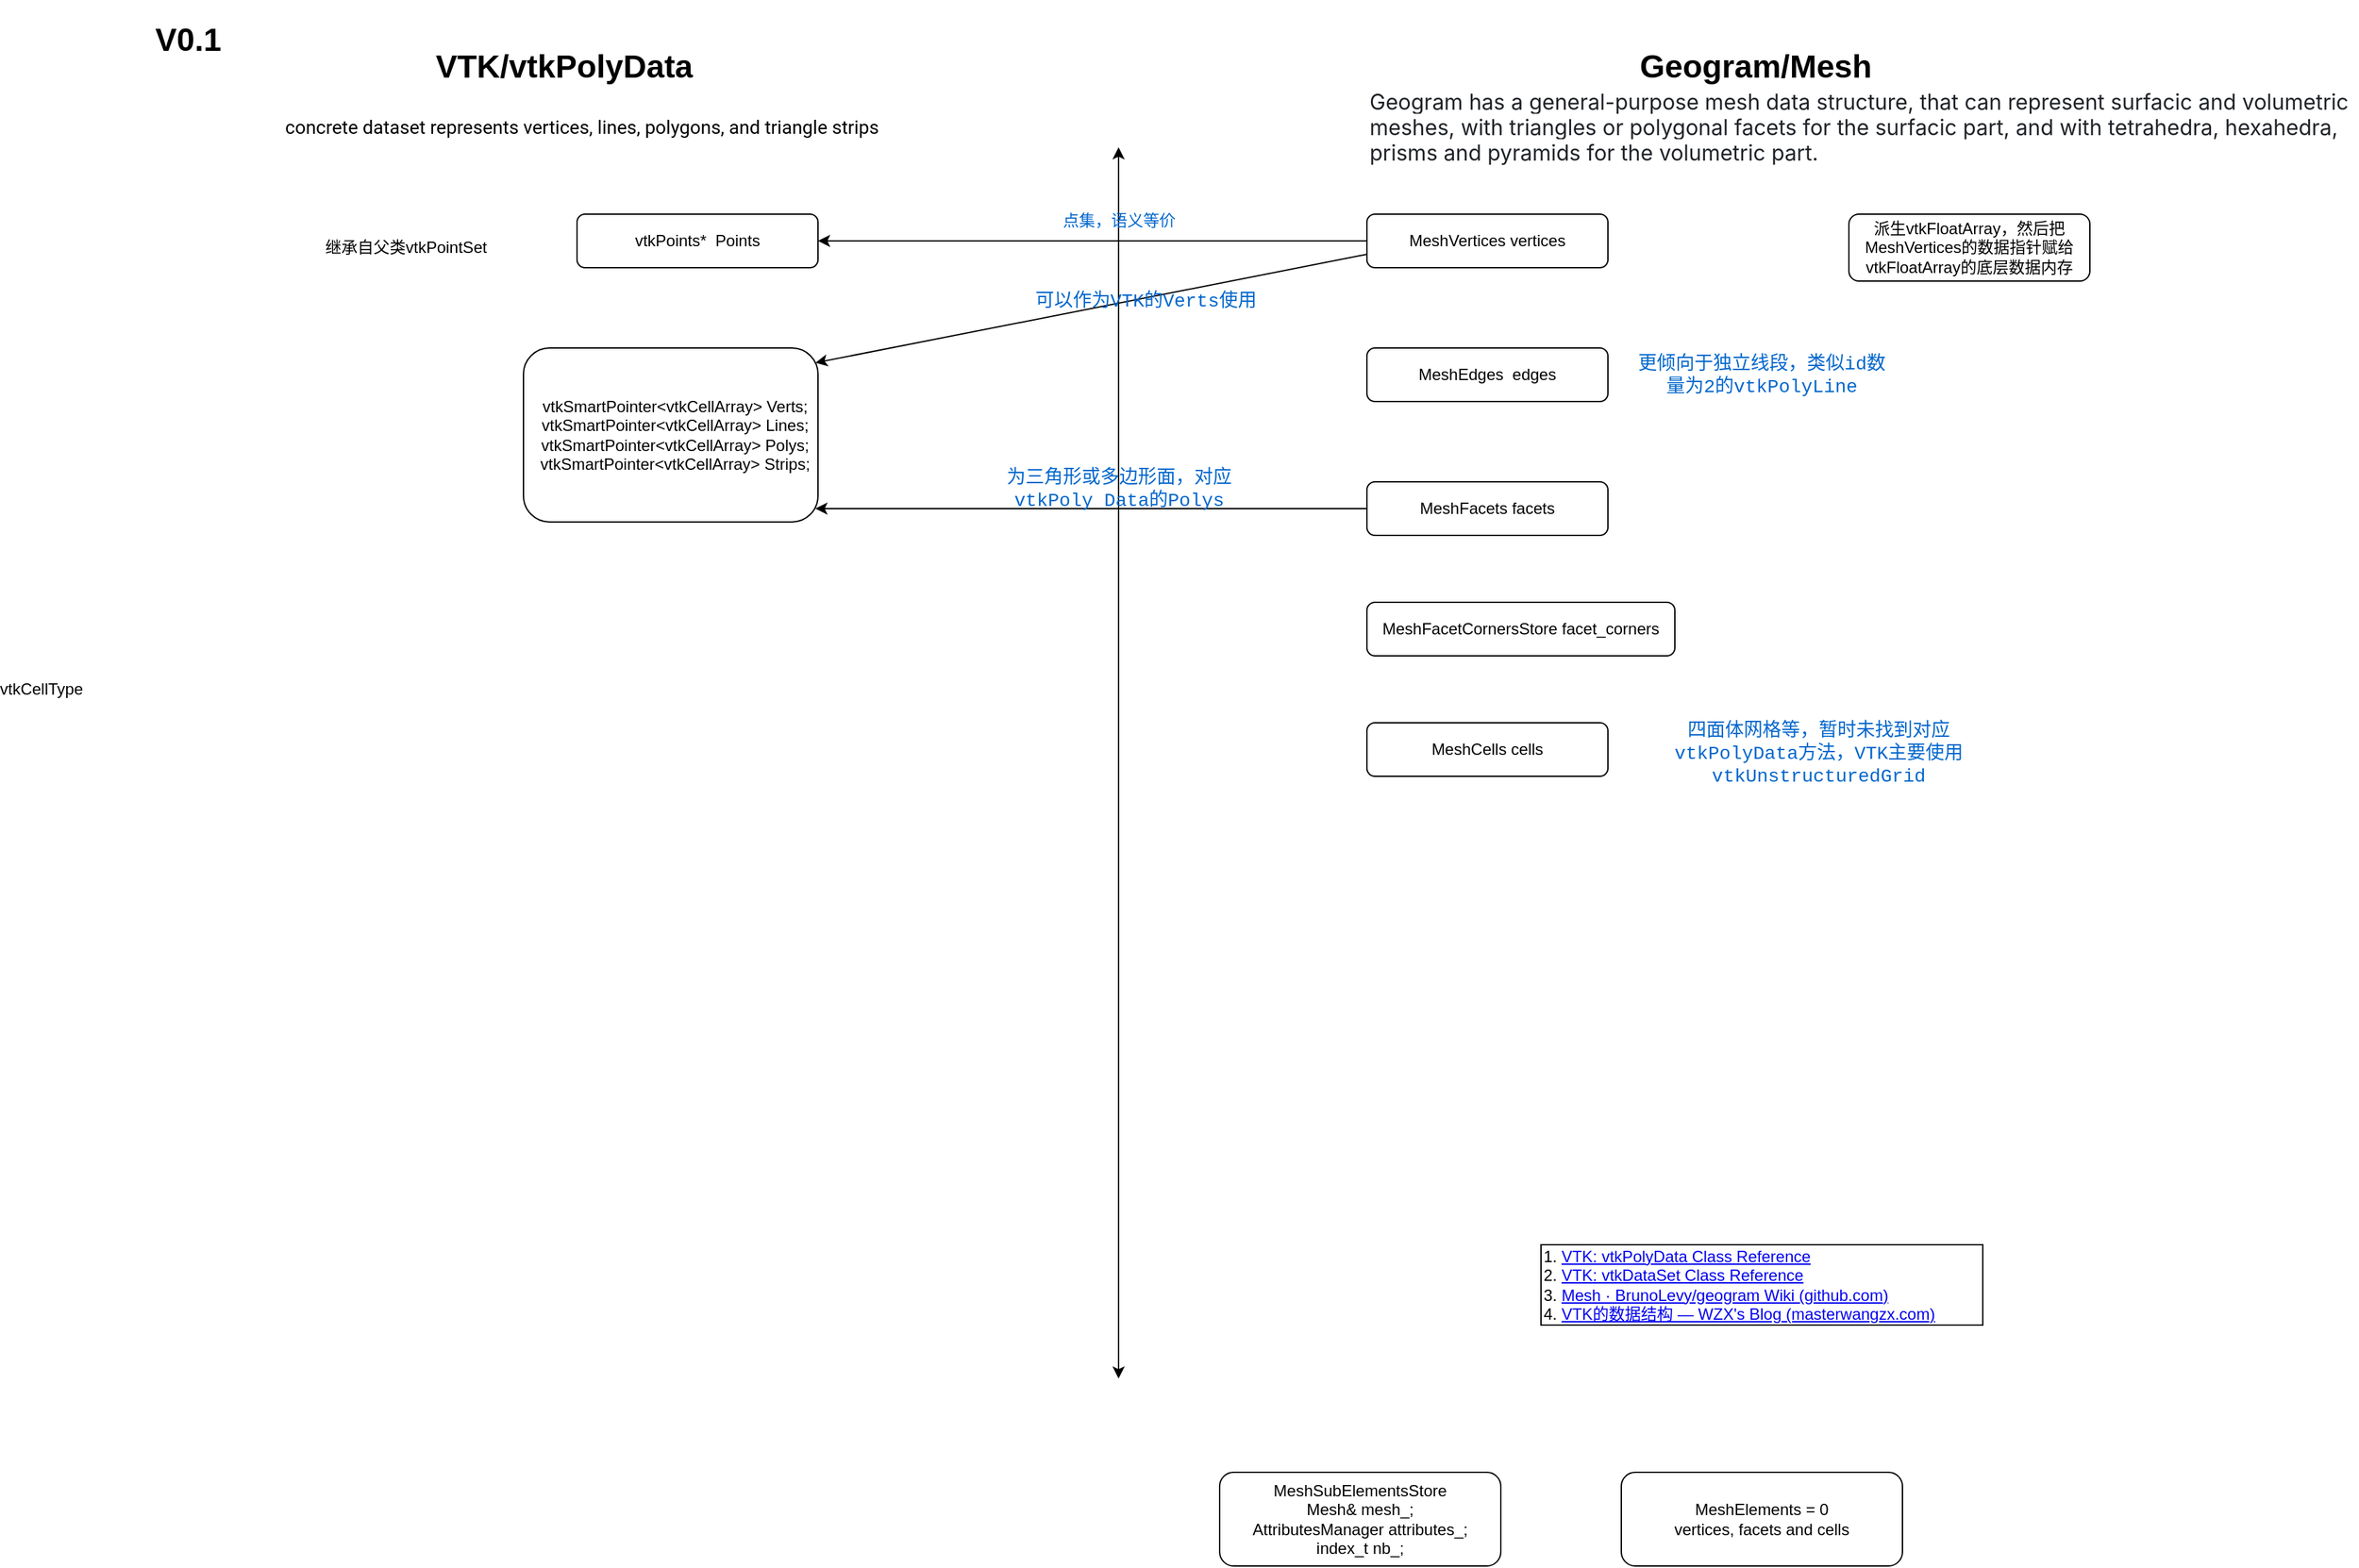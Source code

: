 <mxfile version="24.0.2" type="github">
  <diagram name="第 1 页" id="XMMu1WaElMCEHJz5GcHH">
    <mxGraphModel dx="2026" dy="1153" grid="1" gridSize="10" guides="1" tooltips="1" connect="1" arrows="1" fold="1" page="1" pageScale="1" pageWidth="2336" pageHeight="1654" math="0" shadow="0">
      <root>
        <mxCell id="0" />
        <mxCell id="1" parent="0" />
        <mxCell id="1BC19tzi-7-pTtwrjPw2-1" value="" style="endArrow=classic;startArrow=classic;html=1;rounded=0;" parent="1" edge="1">
          <mxGeometry width="50" height="50" relative="1" as="geometry">
            <mxPoint x="904.5" y="1040" as="sourcePoint" />
            <mxPoint x="904.5" y="120" as="targetPoint" />
          </mxGeometry>
        </mxCell>
        <mxCell id="1BC19tzi-7-pTtwrjPw2-17" style="edgeStyle=orthogonalEdgeStyle;rounded=0;orthogonalLoop=1;jettySize=auto;html=1;exitX=0;exitY=0.5;exitDx=0;exitDy=0;entryX=1;entryY=0.5;entryDx=0;entryDy=0;" parent="1" source="1BC19tzi-7-pTtwrjPw2-2" target="1BC19tzi-7-pTtwrjPw2-7" edge="1">
          <mxGeometry relative="1" as="geometry" />
        </mxCell>
        <mxCell id="1BC19tzi-7-pTtwrjPw2-2" value="MeshVertices&amp;nbsp;vertices" style="rounded=1;whiteSpace=wrap;html=1;fillColor=none;" parent="1" vertex="1">
          <mxGeometry x="1090" y="170" width="180" height="40" as="geometry" />
        </mxCell>
        <mxCell id="1BC19tzi-7-pTtwrjPw2-3" style="edgeStyle=orthogonalEdgeStyle;rounded=0;orthogonalLoop=1;jettySize=auto;html=1;exitX=1;exitY=1;exitDx=0;exitDy=0;entryX=1;entryY=0.75;entryDx=0;entryDy=0;opacity=0;" parent="1" source="1BC19tzi-7-pTtwrjPw2-2" target="1BC19tzi-7-pTtwrjPw2-2" edge="1">
          <mxGeometry relative="1" as="geometry" />
        </mxCell>
        <mxCell id="1BC19tzi-7-pTtwrjPw2-4" value="MeshEdges&amp;nbsp; edges" style="rounded=1;whiteSpace=wrap;html=1;fillColor=none;" parent="1" vertex="1">
          <mxGeometry x="1090" y="270" width="180" height="40" as="geometry" />
        </mxCell>
        <mxCell id="1BC19tzi-7-pTtwrjPw2-5" value="MeshFacets facets" style="rounded=1;whiteSpace=wrap;html=1;fillColor=none;" parent="1" vertex="1">
          <mxGeometry x="1090" y="370" width="180" height="40" as="geometry" />
        </mxCell>
        <mxCell id="1BC19tzi-7-pTtwrjPw2-6" value="MeshCells cells" style="rounded=1;whiteSpace=wrap;html=1;fillColor=none;" parent="1" vertex="1">
          <mxGeometry x="1090" y="550" width="180" height="40" as="geometry" />
        </mxCell>
        <mxCell id="1BC19tzi-7-pTtwrjPw2-7" value="vtkPoints*&amp;nbsp; Points" style="rounded=1;whiteSpace=wrap;html=1;fillColor=none;" parent="1" vertex="1">
          <mxGeometry x="500" y="170" width="180" height="40" as="geometry" />
        </mxCell>
        <mxCell id="1BC19tzi-7-pTtwrjPw2-8" value="Geogram/Mesh" style="text;strokeColor=none;fillColor=none;html=1;fontSize=24;fontStyle=1;verticalAlign=middle;align=center;" parent="1" vertex="1">
          <mxGeometry x="1330" y="40" width="100" height="40" as="geometry" />
        </mxCell>
        <mxCell id="1BC19tzi-7-pTtwrjPw2-9" value="VTK/vtkPolyData" style="text;strokeColor=none;fillColor=none;html=1;fontSize=24;fontStyle=1;verticalAlign=middle;align=center;" parent="1" vertex="1">
          <mxGeometry x="440" y="40" width="100" height="40" as="geometry" />
        </mxCell>
        <mxCell id="1BC19tzi-7-pTtwrjPw2-10" value="1.&amp;nbsp;&lt;a href=&quot;https://vtk.org/doc/nightly/html/classvtkPolyData.html&quot;&gt;VTK: vtkPolyData Class Reference&lt;/a&gt;&lt;div&gt;2.&amp;nbsp;&lt;a href=&quot;https://vtk.org/doc/nightly/html/classvtkDataSet.html&quot;&gt;VTK: vtkDataSet Class Reference&lt;/a&gt;&lt;br&gt;&lt;div&gt;3.&amp;nbsp;&lt;a style=&quot;background-color: initial;&quot; href=&quot;https://github.com/BrunoLevy/geogram/wiki/Mesh&quot;&gt;Mesh · BrunoLevy/geogram Wiki (github.com)&lt;/a&gt;&lt;/div&gt;&lt;/div&gt;&lt;div&gt;4.&amp;nbsp;&lt;a style=&quot;background-color: initial;&quot; href=&quot;https://masterwangzx.com/2018/10/23/vtk-data-structure/&quot;&gt;VTK的数据结构 — WZX&#39;s Blog (masterwangzx.com)&lt;/a&gt;&lt;/div&gt;" style="rounded=0;whiteSpace=wrap;html=1;align=left;" parent="1" vertex="1">
          <mxGeometry x="1220" y="940" width="330" height="60" as="geometry" />
        </mxCell>
        <mxCell id="1BC19tzi-7-pTtwrjPw2-11" value="继承自父类vtkPointSet" style="text;html=1;align=left;verticalAlign=middle;whiteSpace=wrap;rounded=0;" parent="1" vertex="1">
          <mxGeometry x="310" y="180" width="130" height="30" as="geometry" />
        </mxCell>
        <mxCell id="1BC19tzi-7-pTtwrjPw2-12" value="MeshFacetCornersStore facet_corners" style="rounded=1;whiteSpace=wrap;html=1;fillColor=none;" parent="1" vertex="1">
          <mxGeometry x="1090" y="460" width="230" height="40" as="geometry" />
        </mxCell>
        <mxCell id="1BC19tzi-7-pTtwrjPw2-13" value="&lt;div&gt;&amp;nbsp; vtkSmartPointer&amp;lt;vtkCellArray&amp;gt; Verts;&lt;/div&gt;&lt;div&gt;&amp;nbsp; vtkSmartPointer&amp;lt;vtkCellArray&amp;gt; Lines;&lt;/div&gt;&lt;div&gt;&amp;nbsp; vtkSmartPointer&amp;lt;vtkCellArray&amp;gt; Polys;&lt;/div&gt;&lt;div&gt;&amp;nbsp; vtkSmartPointer&amp;lt;vtkCellArray&amp;gt; Strips;&lt;/div&gt;" style="rounded=1;whiteSpace=wrap;html=1;fillColor=none;" parent="1" vertex="1">
          <mxGeometry x="460" y="270" width="220" height="130" as="geometry" />
        </mxCell>
        <mxCell id="1BC19tzi-7-pTtwrjPw2-14" value="&lt;span style=&quot;font-family: Roboto, sans-serif; font-size: 14px; background-color: rgb(255, 255, 255);&quot;&gt;concrete dataset represents vertices, lines, polygons, and triangle strips&lt;/span&gt;" style="text;html=1;align=left;verticalAlign=middle;whiteSpace=wrap;rounded=0;" parent="1" vertex="1">
          <mxGeometry x="280" y="90" width="460" height="30" as="geometry" />
        </mxCell>
        <mxCell id="1BC19tzi-7-pTtwrjPw2-15" value="&lt;span style=&quot;color: rgb(31, 35, 40); font-family: -apple-system, BlinkMacSystemFont, &amp;quot;Segoe UI&amp;quot;, &amp;quot;Noto Sans&amp;quot;, Helvetica, Arial, sans-serif, &amp;quot;Apple Color Emoji&amp;quot;, &amp;quot;Segoe UI Emoji&amp;quot;; font-size: 16px; background-color: rgb(255, 255, 255);&quot;&gt;Geogram has a general-purpose mesh data structure, that can represent surfacic and volumetric meshes, with triangles or polygonal facets for the surfacic part, and with tetrahedra, hexahedra, prisms and pyramids for the volumetric part.&lt;/span&gt;" style="text;html=1;align=left;verticalAlign=middle;whiteSpace=wrap;rounded=0;" parent="1" vertex="1">
          <mxGeometry x="1090" y="90" width="740" height="30" as="geometry" />
        </mxCell>
        <mxCell id="1BC19tzi-7-pTtwrjPw2-16" value="vtkCellType" style="text;html=1;align=center;verticalAlign=middle;whiteSpace=wrap;rounded=0;" parent="1" vertex="1">
          <mxGeometry x="70" y="510" width="60" height="30" as="geometry" />
        </mxCell>
        <mxCell id="1BC19tzi-7-pTtwrjPw2-20" value="" style="endArrow=classic;html=1;rounded=0;entryX=0.991;entryY=0.085;entryDx=0;entryDy=0;entryPerimeter=0;exitX=0;exitY=0.75;exitDx=0;exitDy=0;" parent="1" source="1BC19tzi-7-pTtwrjPw2-2" target="1BC19tzi-7-pTtwrjPw2-13" edge="1">
          <mxGeometry width="50" height="50" relative="1" as="geometry">
            <mxPoint x="770" y="280" as="sourcePoint" />
            <mxPoint x="820" y="230" as="targetPoint" />
          </mxGeometry>
        </mxCell>
        <mxCell id="1BC19tzi-7-pTtwrjPw2-21" value="&lt;font color=&quot;#0066cc&quot; face=&quot;Courier New&quot;&gt;点集，语义等价&lt;/font&gt;" style="text;html=1;align=center;verticalAlign=middle;whiteSpace=wrap;rounded=0;" parent="1" vertex="1">
          <mxGeometry x="840" y="160" width="130" height="30" as="geometry" />
        </mxCell>
        <mxCell id="1BC19tzi-7-pTtwrjPw2-22" value="&lt;font color=&quot;#0066cc&quot; style=&quot;font-size: 14px;&quot; face=&quot;Courier New&quot;&gt;可以作为VTK的Verts使用&lt;/font&gt;" style="text;html=1;align=center;verticalAlign=middle;whiteSpace=wrap;rounded=0;" parent="1" vertex="1">
          <mxGeometry x="830" y="220" width="190" height="30" as="geometry" />
        </mxCell>
        <mxCell id="1BC19tzi-7-pTtwrjPw2-23" style="edgeStyle=orthogonalEdgeStyle;rounded=0;orthogonalLoop=1;jettySize=auto;html=1;exitX=0;exitY=0.5;exitDx=0;exitDy=0;entryX=0.991;entryY=0.923;entryDx=0;entryDy=0;entryPerimeter=0;" parent="1" source="1BC19tzi-7-pTtwrjPw2-5" target="1BC19tzi-7-pTtwrjPw2-13" edge="1">
          <mxGeometry relative="1" as="geometry" />
        </mxCell>
        <mxCell id="1BC19tzi-7-pTtwrjPw2-24" value="&lt;font color=&quot;#0066cc&quot; style=&quot;font-size: 14px;&quot; face=&quot;Courier New&quot;&gt;为三角形或多边形面，对应vtkPoly Data的Polys&lt;/font&gt;" style="text;html=1;align=center;verticalAlign=middle;whiteSpace=wrap;rounded=0;" parent="1" vertex="1">
          <mxGeometry x="820" y="360" width="170" height="30" as="geometry" />
        </mxCell>
        <mxCell id="1BC19tzi-7-pTtwrjPw2-25" value="&lt;font face=&quot;Courier New&quot; color=&quot;#0066cc&quot;&gt;&lt;span style=&quot;font-size: 14px;&quot;&gt;更倾向于独立线段，类似id数量为2的vtkPolyLine&lt;/span&gt;&lt;/font&gt;" style="text;html=1;align=center;verticalAlign=middle;whiteSpace=wrap;rounded=0;" parent="1" vertex="1">
          <mxGeometry x="1290" y="275" width="190" height="30" as="geometry" />
        </mxCell>
        <mxCell id="1BC19tzi-7-pTtwrjPw2-26" value="&lt;font face=&quot;Courier New&quot; color=&quot;#0066cc&quot;&gt;&lt;span style=&quot;font-size: 14px;&quot;&gt;四面体网格等，暂时未找到对应vtkPolyData方法，VTK主要使用vtkUnstructuredGrid&lt;/span&gt;&lt;/font&gt;" style="text;html=1;align=center;verticalAlign=middle;whiteSpace=wrap;rounded=0;" parent="1" vertex="1">
          <mxGeometry x="1290" y="540" width="275" height="65" as="geometry" />
        </mxCell>
        <mxCell id="1BC19tzi-7-pTtwrjPw2-27" value="&lt;h1&gt;V0.1&lt;/h1&gt;" style="text;html=1;spacing=5;spacingTop=-20;whiteSpace=wrap;overflow=hidden;rounded=0;" parent="1" vertex="1">
          <mxGeometry x="180" y="20" width="70" height="40" as="geometry" />
        </mxCell>
        <mxCell id="H90W-LeO9eNFpw4Knfnw-1" value="派生vtkFloatArray，然后把MeshVertices的数据指针赋给vtkFloatArray的底层数据内存" style="rounded=1;whiteSpace=wrap;html=1;fillColor=none;" vertex="1" parent="1">
          <mxGeometry x="1450" y="170" width="180" height="50" as="geometry" />
        </mxCell>
        <mxCell id="H90W-LeO9eNFpw4Knfnw-2" value="MeshSubElementsStore&lt;div&gt;&lt;div&gt;Mesh&amp;amp; mesh_;&lt;/div&gt;&lt;div&gt;AttributesManager attributes_;&lt;/div&gt;&lt;div&gt;index_t nb_;&lt;/div&gt;&lt;/div&gt;" style="rounded=1;whiteSpace=wrap;html=1;fillColor=none;" vertex="1" parent="1">
          <mxGeometry x="980" y="1110" width="210" height="70" as="geometry" />
        </mxCell>
        <mxCell id="H90W-LeO9eNFpw4Knfnw-3" value="MeshElements = 0&lt;div&gt;vertices, facets and cells&lt;br&gt;&lt;/div&gt;" style="rounded=1;whiteSpace=wrap;html=1;fillColor=none;" vertex="1" parent="1">
          <mxGeometry x="1280" y="1110" width="210" height="70" as="geometry" />
        </mxCell>
      </root>
    </mxGraphModel>
  </diagram>
</mxfile>
